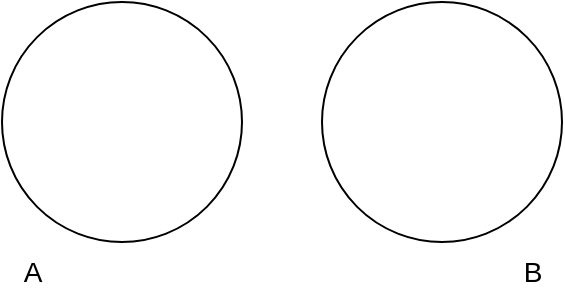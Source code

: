 <mxfile version="24.7.10">
  <diagram name="Page-1" id="5MIjGKylOODfiqh9XJRI">
    <mxGraphModel dx="810" dy="409" grid="1" gridSize="10" guides="1" tooltips="1" connect="1" arrows="1" fold="1" page="1" pageScale="1" pageWidth="1169" pageHeight="1654" math="0" shadow="0">
      <root>
        <mxCell id="0" />
        <mxCell id="1" parent="0" />
        <mxCell id="LMgEg_oxYY90Uw3xWCpH-1" value="" style="ellipse;whiteSpace=wrap;html=1;fillColor=none;fillStyle=hatch;" vertex="1" parent="1">
          <mxGeometry x="80" y="80" width="120" height="120" as="geometry" />
        </mxCell>
        <mxCell id="LMgEg_oxYY90Uw3xWCpH-2" value="" style="ellipse;whiteSpace=wrap;html=1;fillColor=none;fillStyle=hatch;" vertex="1" parent="1">
          <mxGeometry x="240" y="80" width="120" height="120" as="geometry" />
        </mxCell>
        <mxCell id="LMgEg_oxYY90Uw3xWCpH-3" value="A" style="text;html=1;align=center;verticalAlign=middle;resizable=0;points=[];autosize=1;strokeColor=none;fillColor=none;fontSize=14;" vertex="1" parent="1">
          <mxGeometry x="80" y="200" width="30" height="30" as="geometry" />
        </mxCell>
        <mxCell id="LMgEg_oxYY90Uw3xWCpH-4" value="B" style="text;html=1;align=center;verticalAlign=middle;resizable=0;points=[];autosize=1;strokeColor=none;fillColor=none;fontSize=14;" vertex="1" parent="1">
          <mxGeometry x="330" y="200" width="30" height="30" as="geometry" />
        </mxCell>
      </root>
    </mxGraphModel>
  </diagram>
</mxfile>

